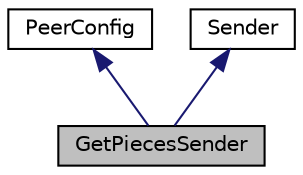 digraph "GetPiecesSender"
{
  edge [fontname="Helvetica",fontsize="10",labelfontname="Helvetica",labelfontsize="10"];
  node [fontname="Helvetica",fontsize="10",shape=record];
  Node0 [label="GetPiecesSender",height=0.2,width=0.4,color="black", fillcolor="grey75", style="filled", fontcolor="black"];
  Node1 -> Node0 [dir="back",color="midnightblue",fontsize="10",style="solid",fontname="Helvetica"];
  Node1 [label="PeerConfig",height=0.2,width=0.4,color="black", fillcolor="white", style="filled",URL="$classPeerConfig.html"];
  Node2 -> Node0 [dir="back",color="midnightblue",fontsize="10",style="solid",fontname="Helvetica"];
  Node2 [label="Sender",height=0.2,width=0.4,color="black", fillcolor="white", style="filled",URL="$interfaceSender.html"];
}
